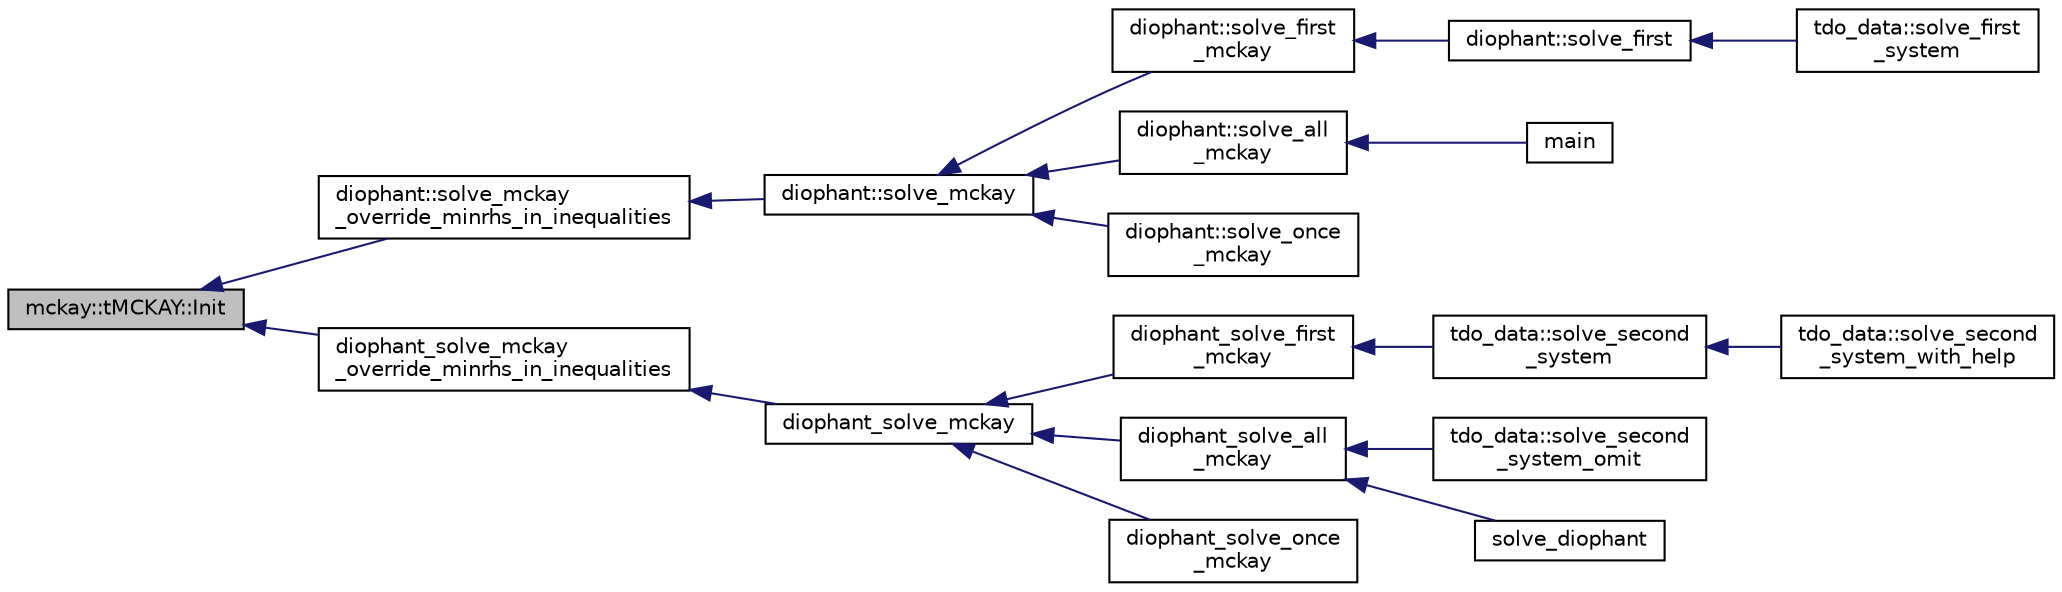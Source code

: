 digraph "mckay::tMCKAY::Init"
{
  edge [fontname="Helvetica",fontsize="10",labelfontname="Helvetica",labelfontsize="10"];
  node [fontname="Helvetica",fontsize="10",shape=record];
  rankdir="LR";
  Node7 [label="mckay::tMCKAY::Init",height=0.2,width=0.4,color="black", fillcolor="grey75", style="filled", fontcolor="black"];
  Node7 -> Node8 [dir="back",color="midnightblue",fontsize="10",style="solid",fontname="Helvetica"];
  Node8 [label="diophant::solve_mckay\l_override_minrhs_in_inequalities",height=0.2,width=0.4,color="black", fillcolor="white", style="filled",URL="$d7/d9c/classdiophant.html#accde63853266e33e7835eee46eb00bb6"];
  Node8 -> Node9 [dir="back",color="midnightblue",fontsize="10",style="solid",fontname="Helvetica"];
  Node9 [label="diophant::solve_mckay",height=0.2,width=0.4,color="black", fillcolor="white", style="filled",URL="$d7/d9c/classdiophant.html#ac774ce59f7b84f44c6bddfe54407143b"];
  Node9 -> Node10 [dir="back",color="midnightblue",fontsize="10",style="solid",fontname="Helvetica"];
  Node10 [label="diophant::solve_first\l_mckay",height=0.2,width=0.4,color="black", fillcolor="white", style="filled",URL="$d7/d9c/classdiophant.html#ab4160d5e696a1f7b4180b06c2f0f9329"];
  Node10 -> Node11 [dir="back",color="midnightblue",fontsize="10",style="solid",fontname="Helvetica"];
  Node11 [label="diophant::solve_first",height=0.2,width=0.4,color="black", fillcolor="white", style="filled",URL="$d7/d9c/classdiophant.html#accea09665d6f34e067c8f73452ca4ec0"];
  Node11 -> Node12 [dir="back",color="midnightblue",fontsize="10",style="solid",fontname="Helvetica"];
  Node12 [label="tdo_data::solve_first\l_system",height=0.2,width=0.4,color="black", fillcolor="white", style="filled",URL="$dc/d0d/classtdo__data.html#aa62a57bd301396164352018141e4966e"];
  Node9 -> Node13 [dir="back",color="midnightblue",fontsize="10",style="solid",fontname="Helvetica"];
  Node13 [label="diophant::solve_all\l_mckay",height=0.2,width=0.4,color="black", fillcolor="white", style="filled",URL="$d7/d9c/classdiophant.html#a37f518a1d004c65dc9adc0878dc6590b"];
  Node13 -> Node14 [dir="back",color="midnightblue",fontsize="10",style="solid",fontname="Helvetica"];
  Node14 [label="main",height=0.2,width=0.4,color="black", fillcolor="white", style="filled",URL="$dc/dbc/solve__diophant_8_c.html#a3c04138a5bfe5d72780bb7e82a18e627"];
  Node9 -> Node15 [dir="back",color="midnightblue",fontsize="10",style="solid",fontname="Helvetica"];
  Node15 [label="diophant::solve_once\l_mckay",height=0.2,width=0.4,color="black", fillcolor="white", style="filled",URL="$d7/d9c/classdiophant.html#a8d8ba624243d2d47ecd5f6834a259c48"];
  Node7 -> Node16 [dir="back",color="midnightblue",fontsize="10",style="solid",fontname="Helvetica"];
  Node16 [label="diophant_solve_mckay\l_override_minrhs_in_inequalities",height=0.2,width=0.4,color="black", fillcolor="white", style="filled",URL="$da/dd4/solvers_8h.html#ade26681e912db350f0d405ccdb340519"];
  Node16 -> Node17 [dir="back",color="midnightblue",fontsize="10",style="solid",fontname="Helvetica"];
  Node17 [label="diophant_solve_mckay",height=0.2,width=0.4,color="black", fillcolor="white", style="filled",URL="$da/dd4/solvers_8h.html#a13197239f146dbec9e369244a28e6fb5"];
  Node17 -> Node18 [dir="back",color="midnightblue",fontsize="10",style="solid",fontname="Helvetica"];
  Node18 [label="diophant_solve_first\l_mckay",height=0.2,width=0.4,color="black", fillcolor="white", style="filled",URL="$da/dd4/solvers_8h.html#ac03e1a3fc0816caf0b6114281b46e142"];
  Node18 -> Node19 [dir="back",color="midnightblue",fontsize="10",style="solid",fontname="Helvetica"];
  Node19 [label="tdo_data::solve_second\l_system",height=0.2,width=0.4,color="black", fillcolor="white", style="filled",URL="$dc/d0d/classtdo__data.html#af722419adafb1c21a5f2a5b9fbadb0e3"];
  Node19 -> Node20 [dir="back",color="midnightblue",fontsize="10",style="solid",fontname="Helvetica"];
  Node20 [label="tdo_data::solve_second\l_system_with_help",height=0.2,width=0.4,color="black", fillcolor="white", style="filled",URL="$dc/d0d/classtdo__data.html#a3586a50dcb7a01843a2aa3a4f5a8c35d"];
  Node17 -> Node21 [dir="back",color="midnightblue",fontsize="10",style="solid",fontname="Helvetica"];
  Node21 [label="diophant_solve_all\l_mckay",height=0.2,width=0.4,color="black", fillcolor="white", style="filled",URL="$da/dd4/solvers_8h.html#ad4e4410d79cb10d555478dbf0036bd45"];
  Node21 -> Node22 [dir="back",color="midnightblue",fontsize="10",style="solid",fontname="Helvetica"];
  Node22 [label="tdo_data::solve_second\l_system_omit",height=0.2,width=0.4,color="black", fillcolor="white", style="filled",URL="$dc/d0d/classtdo__data.html#a4feb5aa7d2fb44863579b0cf45502f44"];
  Node21 -> Node23 [dir="back",color="midnightblue",fontsize="10",style="solid",fontname="Helvetica"];
  Node23 [label="solve_diophant",height=0.2,width=0.4,color="black", fillcolor="white", style="filled",URL="$da/dd4/solvers_8h.html#af08eebddb0a897485d9a29558f6169b0"];
  Node17 -> Node24 [dir="back",color="midnightblue",fontsize="10",style="solid",fontname="Helvetica"];
  Node24 [label="diophant_solve_once\l_mckay",height=0.2,width=0.4,color="black", fillcolor="white", style="filled",URL="$da/dd4/solvers_8h.html#a07850fda568ec16903a61d033baffd9d"];
}
